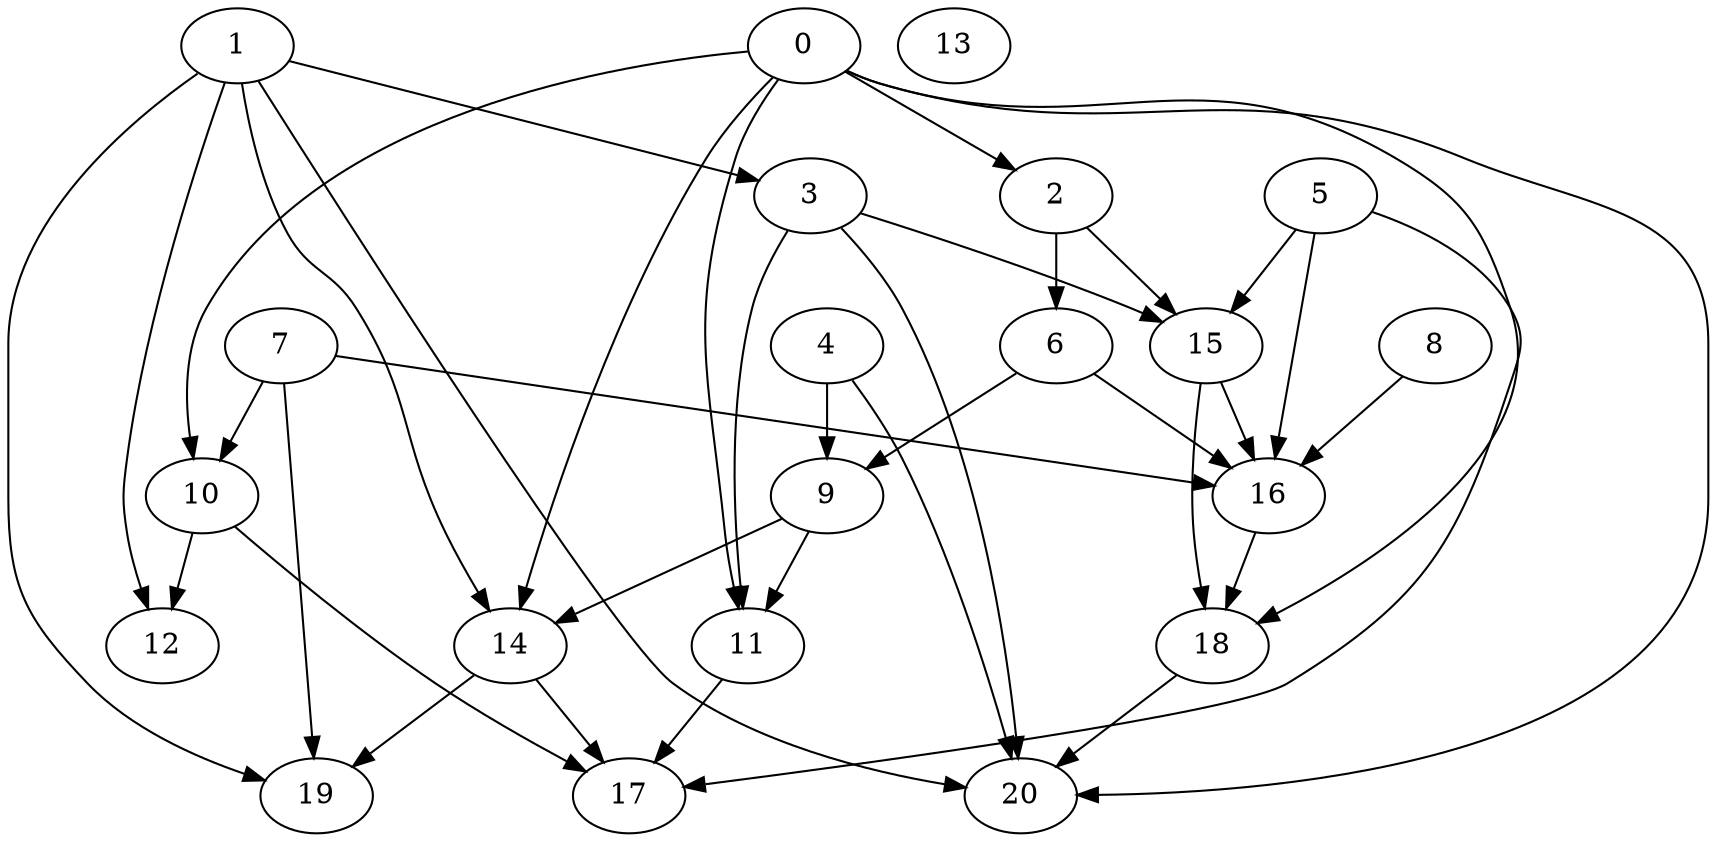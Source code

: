 digraph "Random_Nodes_21_Density_1.81_CCR_0.10_WeightType_Random_Homogeneous-4" {
0 [Weight=110];
1 [Weight=88];
5 [Weight=154];
2 [Weight=132];
3 [Weight=66];
15 [Weight=198];
8 [Weight=176];
7 [Weight=176];
6 [Weight=132];
16 [Weight=176];
4 [Weight=66];
10 [Weight=176];
9 [Weight=88];
18 [Weight=66];
14 [Weight=44];
11 [Weight=44];
20 [Weight=154];
17 [Weight=110];
12 [Weight=88];
19 [Weight=88];
13 [Weight=44];
1 -> 20 [Weight=10];
0 -> 20 [Weight=3];
16 -> 18 [Weight=9];
9 -> 14 [Weight=2];
8 -> 16 [Weight=8];
1 -> 12 [Weight=9];
0 -> 11 [Weight=10];
1 -> 19 [Weight=5];
0 -> 18 [Weight=7];
10 -> 12 [Weight=4];
6 -> 9 [Weight=5];
3 -> 20 [Weight=2];
7 -> 19 [Weight=6];
15 -> 16 [Weight=8];
4 -> 20 [Weight=8];
1 -> 14 [Weight=8];
0 -> 2 [Weight=4];
5 -> 15 [Weight=3];
7 -> 10 [Weight=5];
11 -> 17 [Weight=2];
14 -> 17 [Weight=8];
3 -> 15 [Weight=6];
3 -> 11 [Weight=10];
15 -> 18 [Weight=9];
14 -> 19 [Weight=2];
5 -> 17 [Weight=8];
2 -> 6 [Weight=7];
9 -> 11 [Weight=4];
10 -> 17 [Weight=3];
5 -> 16 [Weight=8];
4 -> 9 [Weight=9];
0 -> 10 [Weight=10];
1 -> 3 [Weight=6];
7 -> 16 [Weight=5];
18 -> 20 [Weight=10];
6 -> 16 [Weight=6];
0 -> 14 [Weight=7];
2 -> 15 [Weight=2];
}

